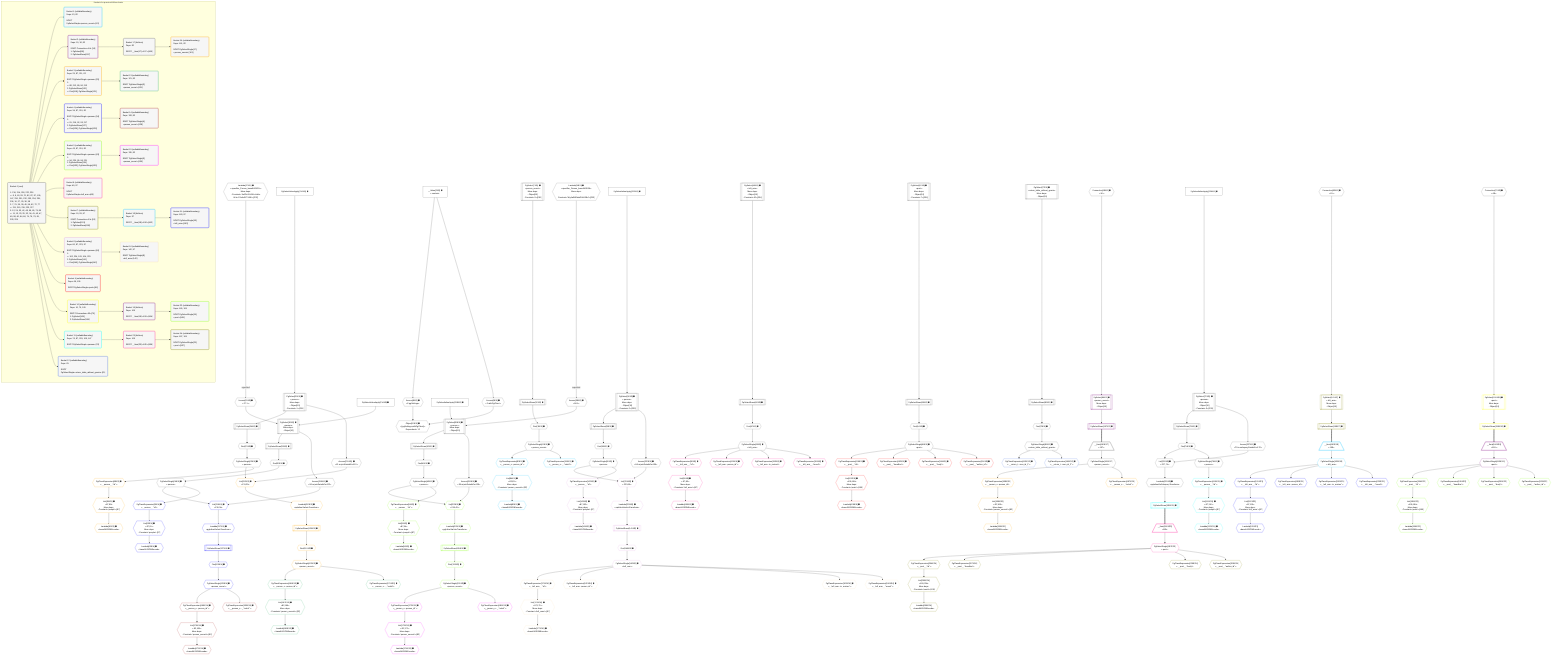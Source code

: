 %%{init: {'themeVariables': { 'fontSize': '12px'}}}%%
graph TD
    classDef path fill:#eee,stroke:#000,color:#000
    classDef plan fill:#fff,stroke-width:1px,color:#000
    classDef itemplan fill:#fff,stroke-width:2px,color:#000
    classDef unbatchedplan fill:#dff,stroke-width:1px,color:#000
    classDef sideeffectplan fill:#fcc,stroke-width:2px,color:#000
    classDef bucket fill:#f6f6f6,color:#000,stroke-width:2px,text-align:left

    subgraph "Buckets for queries/v4/rbac.basic"
    Bucket0("Bucket 0 (root)<br /><br />1: 210, 214, 218, 222, 226<br />ᐳ: 8, 9, 18, 53, 70, 82, 87, 97, 105, 147, 230, 231, 232, 233, 234, 235, 236, 10, 27, 29, 36, 38<br />2: 7, 21, 30, 39, 45, 56, 62, 72, 77<br />ᐳ: 211, 215, 219, 223, 227<br />3: 12, 24, 33, 42, 48, 59, 65, 75, 80<br />ᐳ: 11, 13, 23, 25, 32, 34, 41, 43, 47, 49, 58, 60, 64, 66, 74, 76, 79, 81, 228, 229"):::bucket
    Bucket1("Bucket 1 (nullableBoundary)<br />Deps: 13, 82<br /><br />ROOT PgSelectSingleᐸperson_secretᐳ[13]"):::bucket
    Bucket2("Bucket 2 (nullableBoundary)<br />Deps: 10, 18, 82<br /><br />ROOT Connectionᐸ16ᐳ[18]<br />1: PgSelect[86]<br />2: PgSelectRows[157]"):::bucket
    Bucket3("Bucket 3 (nullableBoundary)<br />Deps: 25, 87, 211, 82<br /><br />ROOT PgSelectSingleᐸpersonᐳ[25]<br />1: <br />ᐳ: 88, 212, 89, 90, 213<br />2: PgSelectRows[120]<br />ᐳ: First[119], PgSelectSingle[121]"):::bucket
    Bucket4("Bucket 4 (nullableBoundary)<br />Deps: 34, 87, 215, 82<br /><br />ROOT PgSelectSingleᐸpersonᐳ[34]<br />1: <br />ᐳ: 91, 216, 92, 93, 217<br />2: PgSelectRows[127]<br />ᐳ: First[126], PgSelectSingle[128]"):::bucket
    Bucket5("Bucket 5 (nullableBoundary)<br />Deps: 43, 87, 219, 82<br /><br />ROOT PgSelectSingleᐸpersonᐳ[43]<br />1: <br />ᐳ: 94, 220, 95, 96, 221<br />2: PgSelectRows[134]<br />ᐳ: First[133], PgSelectSingle[135]"):::bucket
    Bucket6("Bucket 6 (nullableBoundary)<br />Deps: 49, 97<br /><br />ROOT PgSelectSingleᐸleft_armᐳ[49]"):::bucket
    Bucket7("Bucket 7 (nullableBoundary)<br />Deps: 10, 53, 97<br /><br />ROOT Connectionᐸ51ᐳ[53]<br />1: PgSelect[101]<br />2: PgSelectRows[158]"):::bucket
    Bucket8("Bucket 8 (nullableBoundary)<br />Deps: 60, 87, 223, 97<br /><br />ROOT PgSelectSingleᐸpersonᐳ[60]<br />1: <br />ᐳ: 102, 224, 103, 104, 225<br />2: PgSelectRows[141]<br />ᐳ: First[140], PgSelectSingle[142]"):::bucket
    Bucket9("Bucket 9 (nullableBoundary)<br />Deps: 66, 105<br /><br />ROOT PgSelectSingleᐸpostᐳ[66]"):::bucket
    Bucket10("Bucket 10 (nullableBoundary)<br />Deps: 10, 70, 105<br /><br />ROOT Connectionᐸ68ᐳ[70]<br />1: PgSelect[109]<br />2: PgSelectRows[159]"):::bucket
    Bucket11("Bucket 11 (nullableBoundary)<br />Deps: 76, 87, 229, 105, 147<br /><br />ROOT PgSelectSingleᐸpersonᐳ[76]"):::bucket
    Bucket12("Bucket 12 (nullableBoundary)<br />Deps: 81<br /><br />ROOT PgSelectSingleᐸreturn_table_without_grantsᐳ[81]"):::bucket
    Bucket13("Bucket 13 (nullableBoundary)<br />Deps: 121, 82<br /><br />ROOT PgSelectSingle{3}ᐸperson_secretᐳ[121]"):::bucket
    Bucket14("Bucket 14 (nullableBoundary)<br />Deps: 128, 82<br /><br />ROOT PgSelectSingle{4}ᐸperson_secretᐳ[128]"):::bucket
    Bucket15("Bucket 15 (nullableBoundary)<br />Deps: 135, 82<br /><br />ROOT PgSelectSingle{5}ᐸperson_secretᐳ[135]"):::bucket
    Bucket16("Bucket 16 (nullableBoundary)<br />Deps: 142, 97<br /><br />ROOT PgSelectSingle{8}ᐸleft_armᐳ[142]"):::bucket
    Bucket17("Bucket 17 (listItem)<br />Deps: 82<br /><br />ROOT __Item{17}ᐸ157ᐳ[160]"):::bucket
    Bucket18("Bucket 18 (listItem)<br />Deps: 97<br /><br />ROOT __Item{18}ᐸ158ᐳ[162]"):::bucket
    Bucket19("Bucket 19 (listItem)<br />Deps: 105<br /><br />ROOT __Item{19}ᐸ159ᐳ[164]"):::bucket
    Bucket20("Bucket 20 (nullableBoundary)<br />Deps: 161, 82<br /><br />ROOT PgSelectSingle{17}ᐸperson_secretᐳ[161]"):::bucket
    Bucket21("Bucket 21 (nullableBoundary)<br />Deps: 163, 97<br /><br />ROOT PgSelectSingle{18}ᐸleft_armᐳ[163]"):::bucket
    Bucket22("Bucket 22 (nullableBoundary)<br />Deps: 165, 105<br /><br />ROOT PgSelectSingle{19}ᐸpostᐳ[165]"):::bucket
    Bucket23("Bucket 23 (listItem)<br />Deps: 105<br /><br />ROOT __Item{23}ᐸ185ᐳ[186]"):::bucket
    Bucket24("Bucket 24 (nullableBoundary)<br />Deps: 187, 105<br /><br />ROOT PgSelectSingle{23}ᐸpostᐳ[187]"):::bucket
    end
    Bucket0 --> Bucket1 & Bucket2 & Bucket3 & Bucket4 & Bucket5 & Bucket6 & Bucket7 & Bucket8 & Bucket9 & Bucket10 & Bucket11 & Bucket12
    Bucket2 --> Bucket17
    Bucket3 --> Bucket13
    Bucket4 --> Bucket14
    Bucket5 --> Bucket15
    Bucket7 --> Bucket18
    Bucket8 --> Bucket16
    Bucket10 --> Bucket19
    Bucket11 --> Bucket23
    Bucket17 --> Bucket20
    Bucket18 --> Bucket21
    Bucket19 --> Bucket22
    Bucket23 --> Bucket24

    %% plan dependencies
    PgSelect21[["PgSelect[21∈0] ➊<br />ᐸpersonᐳ<br />More deps:<br />- Object[10]<br />- Constantᐸ1ᐳ[231]"]]:::plan
    PgSelectInlineApply210["PgSelectInlineApply[210∈0] ➊"]:::plan
    PgSelectInlineApply210 --> PgSelect21
    PgSelect30[["PgSelect[30∈0] ➊<br />ᐸpersonᐳ<br />More deps:<br />- Object[10]"]]:::plan
    Access29{{"Access[29∈0] ➊<br />ᐸ27.1ᐳ"}}:::plan
    PgSelectInlineApply214["PgSelectInlineApply[214∈0] ➊"]:::plan
    Access29 & PgSelectInlineApply214 --> PgSelect30
    PgSelect39[["PgSelect[39∈0] ➊<br />ᐸpersonᐳ<br />More deps:<br />- Object[10]"]]:::plan
    Access38{{"Access[38∈0] ➊<br />ᐸ36.1ᐳ"}}:::plan
    PgSelectInlineApply218["PgSelectInlineApply[218∈0] ➊"]:::plan
    Access38 & PgSelectInlineApply218 --> PgSelect39
    PgSelect56[["PgSelect[56∈0] ➊<br />ᐸpersonᐳ<br />More deps:<br />- Object[10]<br />- Constantᐸ2ᐳ[235]"]]:::plan
    PgSelectInlineApply222["PgSelectInlineApply[222∈0] ➊"]:::plan
    PgSelectInlineApply222 --> PgSelect56
    PgSelect72[["PgSelect[72∈0] ➊<br />ᐸpersonᐳ<br />More deps:<br />- Object[10]<br />- Constantᐸ3ᐳ[230]"]]:::plan
    PgSelectInlineApply226["PgSelectInlineApply[226∈0] ➊"]:::plan
    PgSelectInlineApply226 --> PgSelect72
    PgSelect7[["PgSelect[7∈0] ➊<br />ᐸperson_secretᐳ<br />More deps:<br />- Object[10]<br />- Constantᐸ3ᐳ[230]"]]:::plan
    Object10{{"Object[10∈0] ➊<br />ᐸ{pgSettings,withPgClient}ᐳ<br />Dependents: 12"}}:::plan
    Access8{{"Access[8∈0] ➊<br />ᐸ2.pgSettingsᐳ"}}:::plan
    Access9{{"Access[9∈0] ➊<br />ᐸ2.withPgClientᐳ"}}:::plan
    Access8 & Access9 --> Object10
    PgSelect45[["PgSelect[45∈0] ➊<br />ᐸleft_armᐳ<br />More deps:<br />- Object[10]<br />- Constantᐸ42ᐳ[234]"]]:::plan
    PgSelect62[["PgSelect[62∈0] ➊<br />ᐸpostᐳ<br />More deps:<br />- Object[10]<br />- Constantᐸ7ᐳ[236]"]]:::plan
    List228{{"List[228∈0] ➊<br />ᐸ227,74ᐳ"}}:::plan
    Access227{{"Access[227∈0] ➊<br />ᐸ72.m.subqueryDetailsFor178ᐳ"}}:::plan
    First74{{"First[74∈0] ➊"}}:::plan
    Access227 & First74 --> List228
    __Value2["__Value[2∈0] ➊<br />ᐸcontextᐳ"]:::plan
    __Value2 --> Access8
    __Value2 --> Access9
    First11{{"First[11∈0] ➊"}}:::plan
    PgSelectRows12[["PgSelectRows[12∈0] ➊"]]:::plan
    PgSelectRows12 --> First11
    PgSelect7 --> PgSelectRows12
    PgSelectSingle13{{"PgSelectSingle[13∈0] ➊<br />ᐸperson_secretᐳ"}}:::plan
    First11 --> PgSelectSingle13
    First23{{"First[23∈0] ➊"}}:::plan
    PgSelectRows24[["PgSelectRows[24∈0] ➊"]]:::plan
    PgSelectRows24 --> First23
    PgSelect21 --> PgSelectRows24
    PgSelectSingle25{{"PgSelectSingle[25∈0] ➊<br />ᐸpersonᐳ"}}:::plan
    First23 --> PgSelectSingle25
    Lambda27{{"Lambda[27∈0] ➊<br />ᐸspecifier_Person_base64JSONᐳ<br />More deps:<br />- Constantᐸ'fa4f3e13-456c-4a9e-8c1e-37a6e3177d0b'ᐳ[232]"}}:::plan
    Lambda27 -->|rejectNull| Access29
    First32{{"First[32∈0] ➊"}}:::plan
    PgSelectRows33[["PgSelectRows[33∈0] ➊"]]:::plan
    PgSelectRows33 --> First32
    PgSelect30 --> PgSelectRows33
    PgSelectSingle34{{"PgSelectSingle[34∈0] ➊<br />ᐸpersonᐳ"}}:::plan
    First32 --> PgSelectSingle34
    Lambda36{{"Lambda[36∈0] ➊<br />ᐸspecifier_Person_base64JSONᐳ<br />More deps:<br />- Constantᐸ'WyJwZW9wbGUiLDBd'ᐳ[233]"}}:::plan
    Lambda36 -->|rejectNull| Access38
    First41{{"First[41∈0] ➊"}}:::plan
    PgSelectRows42[["PgSelectRows[42∈0] ➊"]]:::plan
    PgSelectRows42 --> First41
    PgSelect39 --> PgSelectRows42
    PgSelectSingle43{{"PgSelectSingle[43∈0] ➊<br />ᐸpersonᐳ"}}:::plan
    First41 --> PgSelectSingle43
    First47{{"First[47∈0] ➊"}}:::plan
    PgSelectRows48[["PgSelectRows[48∈0] ➊"]]:::plan
    PgSelectRows48 --> First47
    PgSelect45 --> PgSelectRows48
    PgSelectSingle49{{"PgSelectSingle[49∈0] ➊<br />ᐸleft_armᐳ"}}:::plan
    First47 --> PgSelectSingle49
    First58{{"First[58∈0] ➊"}}:::plan
    PgSelectRows59[["PgSelectRows[59∈0] ➊"]]:::plan
    PgSelectRows59 --> First58
    PgSelect56 --> PgSelectRows59
    PgSelectSingle60{{"PgSelectSingle[60∈0] ➊<br />ᐸpersonᐳ"}}:::plan
    First58 --> PgSelectSingle60
    First64{{"First[64∈0] ➊"}}:::plan
    PgSelectRows65[["PgSelectRows[65∈0] ➊"]]:::plan
    PgSelectRows65 --> First64
    PgSelect62 --> PgSelectRows65
    PgSelectSingle66{{"PgSelectSingle[66∈0] ➊<br />ᐸpostᐳ"}}:::plan
    First64 --> PgSelectSingle66
    PgSelectRows75[["PgSelectRows[75∈0] ➊"]]:::plan
    PgSelectRows75 --> First74
    PgSelect72 --> PgSelectRows75
    PgSelectSingle76{{"PgSelectSingle[76∈0] ➊<br />ᐸpersonᐳ"}}:::plan
    First74 --> PgSelectSingle76
    PgSelect77[["PgSelect[77∈0] ➊<br />ᐸreturn_table_without_grantsᐳ<br />More deps:<br />- Object[10]"]]:::plan
    First79{{"First[79∈0] ➊"}}:::plan
    PgSelectRows80[["PgSelectRows[80∈0] ➊"]]:::plan
    PgSelectRows80 --> First79
    PgSelect77 --> PgSelectRows80
    PgSelectSingle81{{"PgSelectSingle[81∈0] ➊<br />ᐸreturn_table_without_grantsᐳ"}}:::plan
    First79 --> PgSelectSingle81
    Access211{{"Access[211∈0] ➊<br />ᐸ21.m.joinDetailsFor115ᐳ"}}:::plan
    PgSelect21 --> Access211
    Access215{{"Access[215∈0] ➊<br />ᐸ30.m.joinDetailsFor122ᐳ"}}:::plan
    PgSelect30 --> Access215
    Access219{{"Access[219∈0] ➊<br />ᐸ39.m.joinDetailsFor129ᐳ"}}:::plan
    PgSelect39 --> Access219
    Access223{{"Access[223∈0] ➊<br />ᐸ56.m.joinDetailsFor136ᐳ"}}:::plan
    PgSelect56 --> Access223
    PgSelect72 --> Access227
    Lambda229{{"Lambda[229∈0] ➊<br />ᐸpgInlineViaSubqueryTransformᐳ"}}:::plan
    List228 --> Lambda229
    Connection18{{"Connection[18∈0] ➊<br />ᐸ16ᐳ"}}:::plan
    Connection53{{"Connection[53∈0] ➊<br />ᐸ51ᐳ"}}:::plan
    Connection70{{"Connection[70∈0] ➊<br />ᐸ68ᐳ"}}:::plan
    List84{{"List[84∈1] ➊<br />ᐸ82,83ᐳ<br />More deps:<br />- Constantᐸ'person_secrets'ᐳ[82]"}}:::plan
    PgClassExpression83{{"PgClassExpression[83∈1] ➊<br />ᐸ__person_s...person_id”ᐳ"}}:::plan
    PgClassExpression83 --> List84
    PgSelectSingle13 --> PgClassExpression83
    Lambda85{{"Lambda[85∈1] ➊<br />ᐸbase64JSONEncodeᐳ"}}:::plan
    List84 --> Lambda85
    PgClassExpression150{{"PgClassExpression[150∈1] ➊<br />ᐸ__person_s..._.”sekrit”ᐳ"}}:::plan
    PgSelectSingle13 --> PgClassExpression150
    PgSelect86[["PgSelect[86∈2] ➊<br />ᐸperson_secretᐳ<br />More deps:<br />- Object[10]"]]:::plan
    Connection18 --> PgSelect86
    PgSelectRows157[["PgSelectRows[157∈2] ➊"]]:::plan
    PgSelect86 --> PgSelectRows157
    List89{{"List[89∈3] ➊<br />ᐸ87,88ᐳ<br />More deps:<br />- Constantᐸ'people'ᐳ[87]"}}:::plan
    PgClassExpression88{{"PgClassExpression[88∈3] ➊<br />ᐸ__person__.”id”ᐳ"}}:::plan
    PgClassExpression88 --> List89
    List212{{"List[212∈3] ➊<br />ᐸ211,25ᐳ"}}:::plan
    Access211 & PgSelectSingle25 --> List212
    PgSelectSingle25 --> PgClassExpression88
    Lambda90{{"Lambda[90∈3] ➊<br />ᐸbase64JSONEncodeᐳ"}}:::plan
    List89 --> Lambda90
    First119{{"First[119∈3] ➊"}}:::plan
    PgSelectRows120[["PgSelectRows[120∈3] ➊"]]:::plan
    PgSelectRows120 --> First119
    Lambda213{{"Lambda[213∈3] ➊<br />ᐸpgInlineViaJoinTransformᐳ"}}:::plan
    Lambda213 --> PgSelectRows120
    PgSelectSingle121{{"PgSelectSingle[121∈3] ➊<br />ᐸperson_secretᐳ"}}:::plan
    First119 --> PgSelectSingle121
    List212 --> Lambda213
    List92{{"List[92∈4] ➊<br />ᐸ87,91ᐳ<br />More deps:<br />- Constantᐸ'people'ᐳ[87]"}}:::plan
    PgClassExpression91{{"PgClassExpression[91∈4] ➊<br />ᐸ__person__.”id”ᐳ"}}:::plan
    PgClassExpression91 --> List92
    List216{{"List[216∈4] ➊<br />ᐸ215,34ᐳ"}}:::plan
    Access215 & PgSelectSingle34 --> List216
    PgSelectSingle34 --> PgClassExpression91
    Lambda93{{"Lambda[93∈4] ➊<br />ᐸbase64JSONEncodeᐳ"}}:::plan
    List92 --> Lambda93
    First126{{"First[126∈4] ➊"}}:::plan
    PgSelectRows127[["PgSelectRows[127∈4] ➊"]]:::plan
    PgSelectRows127 --> First126
    Lambda217{{"Lambda[217∈4] ➊<br />ᐸpgInlineViaJoinTransformᐳ"}}:::plan
    Lambda217 --> PgSelectRows127
    PgSelectSingle128{{"PgSelectSingle[128∈4] ➊<br />ᐸperson_secretᐳ"}}:::plan
    First126 --> PgSelectSingle128
    List216 --> Lambda217
    List95{{"List[95∈5] ➊<br />ᐸ87,94ᐳ<br />More deps:<br />- Constantᐸ'people'ᐳ[87]"}}:::plan
    PgClassExpression94{{"PgClassExpression[94∈5] ➊<br />ᐸ__person__.”id”ᐳ"}}:::plan
    PgClassExpression94 --> List95
    List220{{"List[220∈5] ➊<br />ᐸ219,43ᐳ"}}:::plan
    Access219 & PgSelectSingle43 --> List220
    PgSelectSingle43 --> PgClassExpression94
    Lambda96{{"Lambda[96∈5] ➊<br />ᐸbase64JSONEncodeᐳ"}}:::plan
    List95 --> Lambda96
    First133{{"First[133∈5] ➊"}}:::plan
    PgSelectRows134[["PgSelectRows[134∈5] ➊"]]:::plan
    PgSelectRows134 --> First133
    Lambda221{{"Lambda[221∈5] ➊<br />ᐸpgInlineViaJoinTransformᐳ"}}:::plan
    Lambda221 --> PgSelectRows134
    PgSelectSingle135{{"PgSelectSingle[135∈5] ➊<br />ᐸperson_secretᐳ"}}:::plan
    First133 --> PgSelectSingle135
    List220 --> Lambda221
    List99{{"List[99∈6] ➊<br />ᐸ97,98ᐳ<br />More deps:<br />- Constantᐸ'left_arms'ᐳ[97]"}}:::plan
    PgClassExpression98{{"PgClassExpression[98∈6] ➊<br />ᐸ__left_arm__.”id”ᐳ"}}:::plan
    PgClassExpression98 --> List99
    PgSelectSingle49 --> PgClassExpression98
    Lambda100{{"Lambda[100∈6] ➊<br />ᐸbase64JSONEncodeᐳ"}}:::plan
    List99 --> Lambda100
    PgClassExpression151{{"PgClassExpression[151∈6] ➊<br />ᐸ__left_arm...person_id”ᐳ"}}:::plan
    PgSelectSingle49 --> PgClassExpression151
    PgClassExpression153{{"PgClassExpression[153∈6] ➊<br />ᐸ__left_arm...in_metres”ᐳ"}}:::plan
    PgSelectSingle49 --> PgClassExpression153
    PgClassExpression155{{"PgClassExpression[155∈6] ➊<br />ᐸ__left_arm__.”mood”ᐳ"}}:::plan
    PgSelectSingle49 --> PgClassExpression155
    PgSelect101[["PgSelect[101∈7] ➊<br />ᐸleft_armᐳ<br />More deps:<br />- Object[10]"]]:::plan
    Connection53 --> PgSelect101
    PgSelectRows158[["PgSelectRows[158∈7] ➊"]]:::plan
    PgSelect101 --> PgSelectRows158
    List103{{"List[103∈8] ➊<br />ᐸ87,102ᐳ<br />More deps:<br />- Constantᐸ'people'ᐳ[87]"}}:::plan
    PgClassExpression102{{"PgClassExpression[102∈8] ➊<br />ᐸ__person__.”id”ᐳ"}}:::plan
    PgClassExpression102 --> List103
    List224{{"List[224∈8] ➊<br />ᐸ223,60ᐳ"}}:::plan
    Access223 & PgSelectSingle60 --> List224
    PgSelectSingle60 --> PgClassExpression102
    Lambda104{{"Lambda[104∈8] ➊<br />ᐸbase64JSONEncodeᐳ"}}:::plan
    List103 --> Lambda104
    First140{{"First[140∈8] ➊"}}:::plan
    PgSelectRows141[["PgSelectRows[141∈8] ➊"]]:::plan
    PgSelectRows141 --> First140
    Lambda225{{"Lambda[225∈8] ➊<br />ᐸpgInlineViaJoinTransformᐳ"}}:::plan
    Lambda225 --> PgSelectRows141
    PgSelectSingle142{{"PgSelectSingle[142∈8] ➊<br />ᐸleft_armᐳ"}}:::plan
    First140 --> PgSelectSingle142
    List224 --> Lambda225
    List107{{"List[107∈9] ➊<br />ᐸ105,106ᐳ<br />More deps:<br />- Constantᐸ'posts'ᐳ[105]"}}:::plan
    PgClassExpression106{{"PgClassExpression[106∈9] ➊<br />ᐸ__post__.”id”ᐳ"}}:::plan
    PgClassExpression106 --> List107
    PgSelectSingle66 --> PgClassExpression106
    Lambda108{{"Lambda[108∈9] ➊<br />ᐸbase64JSONEncodeᐳ"}}:::plan
    List107 --> Lambda108
    PgClassExpression152{{"PgClassExpression[152∈9] ➊<br />ᐸ__post__.”headline”ᐳ"}}:::plan
    PgSelectSingle66 --> PgClassExpression152
    PgClassExpression154{{"PgClassExpression[154∈9] ➊<br />ᐸ__post__.”body”ᐳ"}}:::plan
    PgSelectSingle66 --> PgClassExpression154
    PgClassExpression156{{"PgClassExpression[156∈9] ➊<br />ᐸ__post__.”author_id”ᐳ"}}:::plan
    PgSelectSingle66 --> PgClassExpression156
    PgSelect109[["PgSelect[109∈10] ➊<br />ᐸpostᐳ<br />More deps:<br />- Object[10]"]]:::plan
    Connection70 --> PgSelect109
    PgSelectRows159[["PgSelectRows[159∈10] ➊"]]:::plan
    PgSelect109 --> PgSelectRows159
    List111{{"List[111∈11] ➊<br />ᐸ87,110ᐳ<br />More deps:<br />- Constantᐸ'people'ᐳ[87]"}}:::plan
    PgClassExpression110{{"PgClassExpression[110∈11] ➊<br />ᐸ__person__.”id”ᐳ"}}:::plan
    PgClassExpression110 --> List111
    PgSelectSingle76 --> PgClassExpression110
    Lambda112{{"Lambda[112∈11] ➊<br />ᐸbase64JSONEncodeᐳ"}}:::plan
    List111 --> Lambda112
    PgSelectRows185[["PgSelectRows[185∈11] ➊"]]:::plan
    Lambda229 --> PgSelectRows185
    PgClassExpression113{{"PgClassExpression[113∈12] ➊<br />ᐸ__return_t...rson_id_1”ᐳ"}}:::plan
    PgSelectSingle81 --> PgClassExpression113
    PgClassExpression149{{"PgClassExpression[149∈12] ➊<br />ᐸ__return_t...rson_id_2”ᐳ"}}:::plan
    PgSelectSingle81 --> PgClassExpression149
    List167{{"List[167∈13] ➊<br />ᐸ82,166ᐳ<br />More deps:<br />- Constantᐸ'person_secrets'ᐳ[82]"}}:::plan
    PgClassExpression166{{"PgClassExpression[166∈13] ➊<br />ᐸ__person_s...person_id”ᐳ"}}:::plan
    PgClassExpression166 --> List167
    PgSelectSingle121 --> PgClassExpression166
    Lambda168{{"Lambda[168∈13] ➊<br />ᐸbase64JSONEncodeᐳ"}}:::plan
    List167 --> Lambda168
    PgClassExpression179{{"PgClassExpression[179∈13] ➊<br />ᐸ__person_s..._.”sekrit”ᐳ"}}:::plan
    PgSelectSingle121 --> PgClassExpression179
    List170{{"List[170∈14] ➊<br />ᐸ82,169ᐳ<br />More deps:<br />- Constantᐸ'person_secrets'ᐳ[82]"}}:::plan
    PgClassExpression169{{"PgClassExpression[169∈14] ➊<br />ᐸ__person_s...person_id”ᐳ"}}:::plan
    PgClassExpression169 --> List170
    PgSelectSingle128 --> PgClassExpression169
    Lambda171{{"Lambda[171∈14] ➊<br />ᐸbase64JSONEncodeᐳ"}}:::plan
    List170 --> Lambda171
    PgClassExpression180{{"PgClassExpression[180∈14] ➊<br />ᐸ__person_s..._.”sekrit”ᐳ"}}:::plan
    PgSelectSingle128 --> PgClassExpression180
    List173{{"List[173∈15] ➊<br />ᐸ82,172ᐳ<br />More deps:<br />- Constantᐸ'person_secrets'ᐳ[82]"}}:::plan
    PgClassExpression172{{"PgClassExpression[172∈15] ➊<br />ᐸ__person_s...person_id”ᐳ"}}:::plan
    PgClassExpression172 --> List173
    PgSelectSingle135 --> PgClassExpression172
    Lambda174{{"Lambda[174∈15] ➊<br />ᐸbase64JSONEncodeᐳ"}}:::plan
    List173 --> Lambda174
    PgClassExpression181{{"PgClassExpression[181∈15] ➊<br />ᐸ__person_s..._.”sekrit”ᐳ"}}:::plan
    PgSelectSingle135 --> PgClassExpression181
    List176{{"List[176∈16] ➊<br />ᐸ97,175ᐳ<br />More deps:<br />- Constantᐸ'left_arms'ᐳ[97]"}}:::plan
    PgClassExpression175{{"PgClassExpression[175∈16] ➊<br />ᐸ__left_arm__.”id”ᐳ"}}:::plan
    PgClassExpression175 --> List176
    PgSelectSingle142 --> PgClassExpression175
    Lambda177{{"Lambda[177∈16] ➊<br />ᐸbase64JSONEncodeᐳ"}}:::plan
    List176 --> Lambda177
    PgClassExpression182{{"PgClassExpression[182∈16] ➊<br />ᐸ__left_arm...person_id”ᐳ"}}:::plan
    PgSelectSingle142 --> PgClassExpression182
    PgClassExpression183{{"PgClassExpression[183∈16] ➊<br />ᐸ__left_arm...in_metres”ᐳ"}}:::plan
    PgSelectSingle142 --> PgClassExpression183
    PgClassExpression184{{"PgClassExpression[184∈16] ➊<br />ᐸ__left_arm__.”mood”ᐳ"}}:::plan
    PgSelectSingle142 --> PgClassExpression184
    __Item160[/"__Item[160∈17]<br />ᐸ157ᐳ"\]:::itemplan
    PgSelectRows157 ==> __Item160
    PgSelectSingle161{{"PgSelectSingle[161∈17]<br />ᐸperson_secretᐳ"}}:::plan
    __Item160 --> PgSelectSingle161
    __Item162[/"__Item[162∈18]<br />ᐸ158ᐳ"\]:::itemplan
    PgSelectRows158 ==> __Item162
    PgSelectSingle163{{"PgSelectSingle[163∈18]<br />ᐸleft_armᐳ"}}:::plan
    __Item162 --> PgSelectSingle163
    __Item164[/"__Item[164∈19]<br />ᐸ159ᐳ"\]:::itemplan
    PgSelectRows159 ==> __Item164
    PgSelectSingle165{{"PgSelectSingle[165∈19]<br />ᐸpostᐳ"}}:::plan
    __Item164 --> PgSelectSingle165
    List189{{"List[189∈20]<br />ᐸ82,188ᐳ<br />More deps:<br />- Constantᐸ'person_secrets'ᐳ[82]"}}:::plan
    PgClassExpression188{{"PgClassExpression[188∈20]<br />ᐸ__person_s...person_id”ᐳ"}}:::plan
    PgClassExpression188 --> List189
    PgSelectSingle161 --> PgClassExpression188
    Lambda190{{"Lambda[190∈20]<br />ᐸbase64JSONEncodeᐳ"}}:::plan
    List189 --> Lambda190
    PgClassExpression197{{"PgClassExpression[197∈20]<br />ᐸ__person_s..._.”sekrit”ᐳ"}}:::plan
    PgSelectSingle161 --> PgClassExpression197
    List192{{"List[192∈21]<br />ᐸ97,191ᐳ<br />More deps:<br />- Constantᐸ'left_arms'ᐳ[97]"}}:::plan
    PgClassExpression191{{"PgClassExpression[191∈21]<br />ᐸ__left_arm__.”id”ᐳ"}}:::plan
    PgClassExpression191 --> List192
    PgSelectSingle163 --> PgClassExpression191
    Lambda193{{"Lambda[193∈21]<br />ᐸbase64JSONEncodeᐳ"}}:::plan
    List192 --> Lambda193
    PgClassExpression198{{"PgClassExpression[198∈21]<br />ᐸ__left_arm...person_id”ᐳ"}}:::plan
    PgSelectSingle163 --> PgClassExpression198
    PgClassExpression200{{"PgClassExpression[200∈21]<br />ᐸ__left_arm...in_metres”ᐳ"}}:::plan
    PgSelectSingle163 --> PgClassExpression200
    PgClassExpression202{{"PgClassExpression[202∈21]<br />ᐸ__left_arm__.”mood”ᐳ"}}:::plan
    PgSelectSingle163 --> PgClassExpression202
    List195{{"List[195∈22]<br />ᐸ105,194ᐳ<br />More deps:<br />- Constantᐸ'posts'ᐳ[105]"}}:::plan
    PgClassExpression194{{"PgClassExpression[194∈22]<br />ᐸ__post__.”id”ᐳ"}}:::plan
    PgClassExpression194 --> List195
    PgSelectSingle165 --> PgClassExpression194
    Lambda196{{"Lambda[196∈22]<br />ᐸbase64JSONEncodeᐳ"}}:::plan
    List195 --> Lambda196
    PgClassExpression199{{"PgClassExpression[199∈22]<br />ᐸ__post__.”headline”ᐳ"}}:::plan
    PgSelectSingle165 --> PgClassExpression199
    PgClassExpression201{{"PgClassExpression[201∈22]<br />ᐸ__post__.”body”ᐳ"}}:::plan
    PgSelectSingle165 --> PgClassExpression201
    PgClassExpression203{{"PgClassExpression[203∈22]<br />ᐸ__post__.”author_id”ᐳ"}}:::plan
    PgSelectSingle165 --> PgClassExpression203
    __Item186[/"__Item[186∈23]<br />ᐸ185ᐳ"\]:::itemplan
    PgSelectRows185 ==> __Item186
    PgSelectSingle187{{"PgSelectSingle[187∈23]<br />ᐸpostᐳ"}}:::plan
    __Item186 --> PgSelectSingle187
    List205{{"List[205∈24]<br />ᐸ105,204ᐳ<br />More deps:<br />- Constantᐸ'posts'ᐳ[105]"}}:::plan
    PgClassExpression204{{"PgClassExpression[204∈24]<br />ᐸ__post__.”id”ᐳ"}}:::plan
    PgClassExpression204 --> List205
    PgSelectSingle187 --> PgClassExpression204
    Lambda206{{"Lambda[206∈24]<br />ᐸbase64JSONEncodeᐳ"}}:::plan
    List205 --> Lambda206
    PgClassExpression207{{"PgClassExpression[207∈24]<br />ᐸ__post__.”headline”ᐳ"}}:::plan
    PgSelectSingle187 --> PgClassExpression207
    PgClassExpression208{{"PgClassExpression[208∈24]<br />ᐸ__post__.”body”ᐳ"}}:::plan
    PgSelectSingle187 --> PgClassExpression208
    PgClassExpression209{{"PgClassExpression[209∈24]<br />ᐸ__post__.”author_id”ᐳ"}}:::plan
    PgSelectSingle187 --> PgClassExpression209

    %% define steps
    classDef bucket0 stroke:#696969
    class Bucket0,__Value2,PgSelect7,Access8,Access9,Object10,First11,PgSelectRows12,PgSelectSingle13,Connection18,PgSelect21,First23,PgSelectRows24,PgSelectSingle25,Lambda27,Access29,PgSelect30,First32,PgSelectRows33,PgSelectSingle34,Lambda36,Access38,PgSelect39,First41,PgSelectRows42,PgSelectSingle43,PgSelect45,First47,PgSelectRows48,PgSelectSingle49,Connection53,PgSelect56,First58,PgSelectRows59,PgSelectSingle60,PgSelect62,First64,PgSelectRows65,PgSelectSingle66,Connection70,PgSelect72,First74,PgSelectRows75,PgSelectSingle76,PgSelect77,First79,PgSelectRows80,PgSelectSingle81,PgSelectInlineApply210,Access211,PgSelectInlineApply214,Access215,PgSelectInlineApply218,Access219,PgSelectInlineApply222,Access223,PgSelectInlineApply226,Access227,List228,Lambda229 bucket0
    classDef bucket1 stroke:#00bfff
    class Bucket1,PgClassExpression83,List84,Lambda85,PgClassExpression150 bucket1
    classDef bucket2 stroke:#7f007f
    class Bucket2,PgSelect86,PgSelectRows157 bucket2
    classDef bucket3 stroke:#ffa500
    class Bucket3,PgClassExpression88,List89,Lambda90,First119,PgSelectRows120,PgSelectSingle121,List212,Lambda213 bucket3
    classDef bucket4 stroke:#0000ff
    class Bucket4,PgClassExpression91,List92,Lambda93,First126,PgSelectRows127,PgSelectSingle128,List216,Lambda217 bucket4
    classDef bucket5 stroke:#7fff00
    class Bucket5,PgClassExpression94,List95,Lambda96,First133,PgSelectRows134,PgSelectSingle135,List220,Lambda221 bucket5
    classDef bucket6 stroke:#ff1493
    class Bucket6,PgClassExpression98,List99,Lambda100,PgClassExpression151,PgClassExpression153,PgClassExpression155 bucket6
    classDef bucket7 stroke:#808000
    class Bucket7,PgSelect101,PgSelectRows158 bucket7
    classDef bucket8 stroke:#dda0dd
    class Bucket8,PgClassExpression102,List103,Lambda104,First140,PgSelectRows141,PgSelectSingle142,List224,Lambda225 bucket8
    classDef bucket9 stroke:#ff0000
    class Bucket9,PgClassExpression106,List107,Lambda108,PgClassExpression152,PgClassExpression154,PgClassExpression156 bucket9
    classDef bucket10 stroke:#ffff00
    class Bucket10,PgSelect109,PgSelectRows159 bucket10
    classDef bucket11 stroke:#00ffff
    class Bucket11,PgClassExpression110,List111,Lambda112,PgSelectRows185 bucket11
    classDef bucket12 stroke:#4169e1
    class Bucket12,PgClassExpression113,PgClassExpression149 bucket12
    classDef bucket13 stroke:#3cb371
    class Bucket13,PgClassExpression166,List167,Lambda168,PgClassExpression179 bucket13
    classDef bucket14 stroke:#a52a2a
    class Bucket14,PgClassExpression169,List170,Lambda171,PgClassExpression180 bucket14
    classDef bucket15 stroke:#ff00ff
    class Bucket15,PgClassExpression172,List173,Lambda174,PgClassExpression181 bucket15
    classDef bucket16 stroke:#f5deb3
    class Bucket16,PgClassExpression175,List176,Lambda177,PgClassExpression182,PgClassExpression183,PgClassExpression184 bucket16
    classDef bucket17 stroke:#696969
    class Bucket17,__Item160,PgSelectSingle161 bucket17
    classDef bucket18 stroke:#00bfff
    class Bucket18,__Item162,PgSelectSingle163 bucket18
    classDef bucket19 stroke:#7f007f
    class Bucket19,__Item164,PgSelectSingle165 bucket19
    classDef bucket20 stroke:#ffa500
    class Bucket20,PgClassExpression188,List189,Lambda190,PgClassExpression197 bucket20
    classDef bucket21 stroke:#0000ff
    class Bucket21,PgClassExpression191,List192,Lambda193,PgClassExpression198,PgClassExpression200,PgClassExpression202 bucket21
    classDef bucket22 stroke:#7fff00
    class Bucket22,PgClassExpression194,List195,Lambda196,PgClassExpression199,PgClassExpression201,PgClassExpression203 bucket22
    classDef bucket23 stroke:#ff1493
    class Bucket23,__Item186,PgSelectSingle187 bucket23
    classDef bucket24 stroke:#808000
    class Bucket24,PgClassExpression204,List205,Lambda206,PgClassExpression207,PgClassExpression208,PgClassExpression209 bucket24